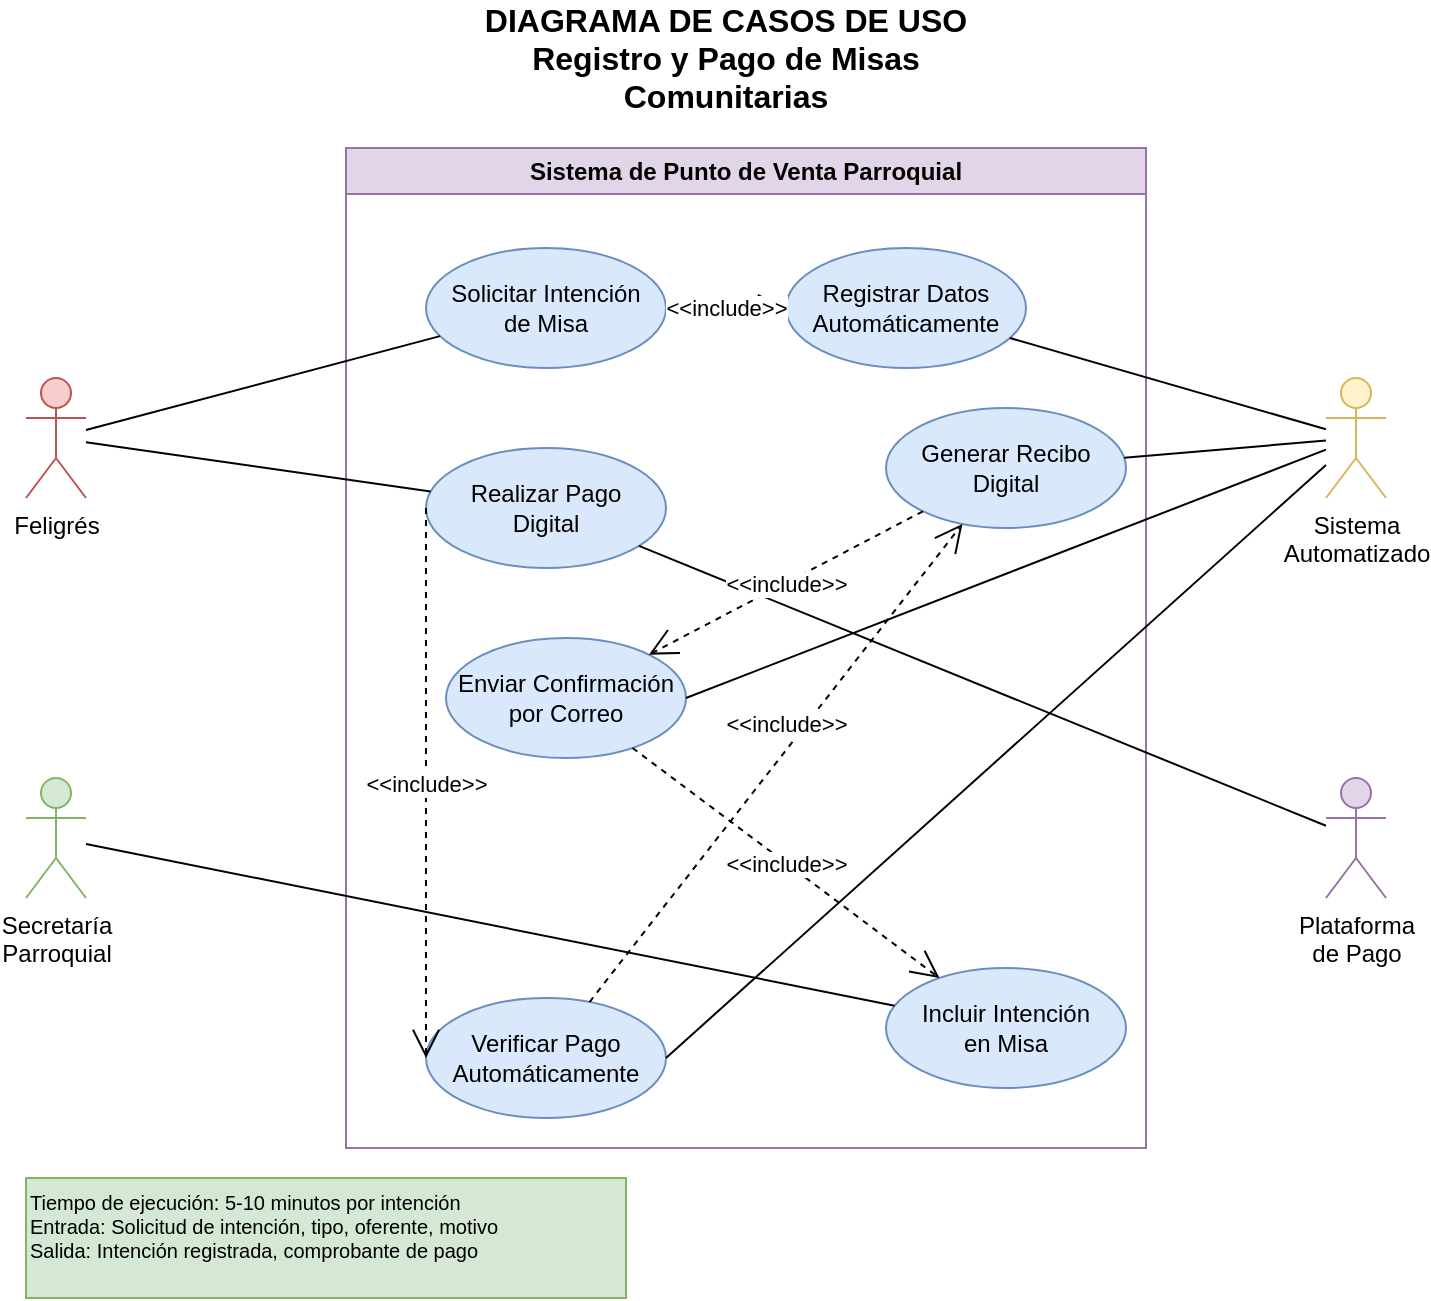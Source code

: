 <mxfile version="27.1.6">
  <diagram id="MkeFDCpHVcl3Wo9Jf_AH" name="Página-1">
    <mxGraphModel dx="1111" dy="473" grid="1" gridSize="10" guides="1" tooltips="1" connect="1" arrows="1" fold="1" page="1" pageScale="1" pageWidth="827" pageHeight="1169" math="0" shadow="0">
      <root>
        <mxCell id="0" />
        <mxCell id="1" parent="0" />
        <mxCell id="2" value="Sistema de Punto de Venta Parroquial" style="swimlane;whiteSpace=wrap;html=1;fillColor=#e1d5e7;strokeColor=#9673a6;" parent="1" vertex="1">
          <mxGeometry x="210" y="85" width="400" height="500" as="geometry" />
        </mxCell>
        <mxCell id="3" value="Solicitar Intención&lt;br&gt;de Misa" style="ellipse;whiteSpace=wrap;html=1;fillColor=#dae8fc;strokeColor=#6c8ebf;" parent="2" vertex="1">
          <mxGeometry x="40" y="50" width="120" height="60" as="geometry" />
        </mxCell>
        <mxCell id="4" value="Registrar Datos&lt;br&gt;Automáticamente" style="ellipse;whiteSpace=wrap;html=1;fillColor=#dae8fc;strokeColor=#6c8ebf;" parent="2" vertex="1">
          <mxGeometry x="220" y="50" width="120" height="60" as="geometry" />
        </mxCell>
        <mxCell id="5" value="Realizar Pago&lt;br&gt;Digital" style="ellipse;whiteSpace=wrap;html=1;fillColor=#dae8fc;strokeColor=#6c8ebf;" parent="2" vertex="1">
          <mxGeometry x="40" y="150" width="120" height="60" as="geometry" />
        </mxCell>
        <mxCell id="6" value="Generar Recibo&lt;br&gt;Digital" style="ellipse;whiteSpace=wrap;html=1;fillColor=#dae8fc;strokeColor=#6c8ebf;" parent="2" vertex="1">
          <mxGeometry x="270" y="130" width="120" height="60" as="geometry" />
        </mxCell>
        <mxCell id="7" value="Enviar Confirmación&lt;br&gt;por Correo" style="ellipse;whiteSpace=wrap;html=1;fillColor=#dae8fc;strokeColor=#6c8ebf;" parent="2" vertex="1">
          <mxGeometry x="50" y="245" width="120" height="60" as="geometry" />
        </mxCell>
        <mxCell id="8" value="Verificar Pago&lt;br&gt;Automáticamente" style="ellipse;whiteSpace=wrap;html=1;fillColor=#dae8fc;strokeColor=#6c8ebf;" parent="2" vertex="1">
          <mxGeometry x="40" y="425" width="120" height="60" as="geometry" />
        </mxCell>
        <mxCell id="9" value="Incluir Intención&lt;br&gt;en Misa" style="ellipse;whiteSpace=wrap;html=1;fillColor=#dae8fc;strokeColor=#6c8ebf;" parent="2" vertex="1">
          <mxGeometry x="270" y="410" width="120" height="60" as="geometry" />
        </mxCell>
        <mxCell id="10" value="Feligrés" style="shape=umlActor;verticalLabelPosition=bottom;verticalAlign=top;html=1;outlineConnect=0;fillColor=#f8cecc;strokeColor=#b85450;" parent="1" vertex="1">
          <mxGeometry x="50" y="200" width="30" height="60" as="geometry" />
        </mxCell>
        <mxCell id="11" value="Sistema&lt;br&gt;Automatizado" style="shape=umlActor;verticalLabelPosition=bottom;verticalAlign=top;html=1;outlineConnect=0;fillColor=#fff2cc;strokeColor=#d6b656;" parent="1" vertex="1">
          <mxGeometry x="700" y="200" width="30" height="60" as="geometry" />
        </mxCell>
        <mxCell id="12" value="Secretaría&lt;br&gt;Parroquial" style="shape=umlActor;verticalLabelPosition=bottom;verticalAlign=top;html=1;outlineConnect=0;fillColor=#d5e8d4;strokeColor=#82b366;" parent="1" vertex="1">
          <mxGeometry x="50" y="400" width="30" height="60" as="geometry" />
        </mxCell>
        <mxCell id="13" value="Plataforma&lt;br&gt;de Pago" style="shape=umlActor;verticalLabelPosition=bottom;verticalAlign=top;html=1;outlineConnect=0;fillColor=#e1d5e7;strokeColor=#9673a6;" parent="1" vertex="1">
          <mxGeometry x="700" y="400" width="30" height="60" as="geometry" />
        </mxCell>
        <mxCell id="14" value="" style="endArrow=none;html=1;rounded=0;" parent="1" source="10" target="3" edge="1">
          <mxGeometry width="50" height="50" relative="1" as="geometry">
            <mxPoint x="390" y="340" as="sourcePoint" />
            <mxPoint x="440" y="290" as="targetPoint" />
          </mxGeometry>
        </mxCell>
        <mxCell id="15" value="" style="endArrow=none;html=1;rounded=0;" parent="1" source="10" target="5" edge="1">
          <mxGeometry width="50" height="50" relative="1" as="geometry">
            <mxPoint x="390" y="340" as="sourcePoint" />
            <mxPoint x="440" y="290" as="targetPoint" />
          </mxGeometry>
        </mxCell>
        <mxCell id="16" value="" style="endArrow=none;html=1;rounded=0;" parent="1" source="11" target="4" edge="1">
          <mxGeometry width="50" height="50" relative="1" as="geometry">
            <mxPoint x="390" y="340" as="sourcePoint" />
            <mxPoint x="440" y="290" as="targetPoint" />
          </mxGeometry>
        </mxCell>
        <mxCell id="17" value="" style="endArrow=none;html=1;rounded=0;" parent="1" source="11" target="6" edge="1">
          <mxGeometry width="50" height="50" relative="1" as="geometry">
            <mxPoint x="390" y="340" as="sourcePoint" />
            <mxPoint x="440" y="290" as="targetPoint" />
          </mxGeometry>
        </mxCell>
        <mxCell id="18" value="" style="endArrow=none;html=1;rounded=0;entryX=1;entryY=0.5;entryDx=0;entryDy=0;" parent="1" source="11" target="7" edge="1">
          <mxGeometry width="50" height="50" relative="1" as="geometry">
            <mxPoint x="390" y="340" as="sourcePoint" />
            <mxPoint x="440" y="290" as="targetPoint" />
          </mxGeometry>
        </mxCell>
        <mxCell id="19" value="" style="endArrow=none;html=1;rounded=0;entryX=1;entryY=0.5;entryDx=0;entryDy=0;" parent="1" source="11" target="8" edge="1">
          <mxGeometry width="50" height="50" relative="1" as="geometry">
            <mxPoint x="390" y="340" as="sourcePoint" />
            <mxPoint x="440" y="290" as="targetPoint" />
          </mxGeometry>
        </mxCell>
        <mxCell id="20" value="" style="endArrow=none;html=1;rounded=0;" parent="1" source="12" target="9" edge="1">
          <mxGeometry width="50" height="50" relative="1" as="geometry">
            <mxPoint x="390" y="340" as="sourcePoint" />
            <mxPoint x="440" y="290" as="targetPoint" />
          </mxGeometry>
        </mxCell>
        <mxCell id="21" value="" style="endArrow=none;html=1;rounded=0;" parent="1" source="13" target="5" edge="1">
          <mxGeometry width="50" height="50" relative="1" as="geometry">
            <mxPoint x="390" y="340" as="sourcePoint" />
            <mxPoint x="440" y="290" as="targetPoint" />
          </mxGeometry>
        </mxCell>
        <mxCell id="22" value="&amp;lt;&amp;lt;include&amp;gt;&amp;gt;" style="endArrow=open;endSize=12;dashed=1;html=1;rounded=0;" parent="1" source="3" target="4" edge="1">
          <mxGeometry width="160" relative="1" as="geometry">
            <mxPoint x="390" y="340" as="sourcePoint" />
            <mxPoint x="550" y="340" as="targetPoint" />
          </mxGeometry>
        </mxCell>
        <mxCell id="23" value="&amp;lt;&amp;lt;include&amp;gt;&amp;gt;" style="endArrow=open;endSize=12;dashed=1;html=1;rounded=0;exitX=0;exitY=0.5;exitDx=0;exitDy=0;entryX=0;entryY=0.5;entryDx=0;entryDy=0;" parent="1" source="5" target="8" edge="1">
          <mxGeometry width="160" relative="1" as="geometry">
            <mxPoint x="390" y="340" as="sourcePoint" />
            <mxPoint x="550" y="340" as="targetPoint" />
          </mxGeometry>
        </mxCell>
        <mxCell id="24" value="&amp;lt;&amp;lt;include&amp;gt;&amp;gt;" style="endArrow=open;endSize=12;dashed=1;html=1;rounded=0;" parent="1" source="8" target="6" edge="1">
          <mxGeometry x="0.12" y="8" width="160" relative="1" as="geometry">
            <mxPoint x="390" y="340" as="sourcePoint" />
            <mxPoint x="550" y="340" as="targetPoint" />
            <mxPoint as="offset" />
          </mxGeometry>
        </mxCell>
        <mxCell id="25" value="&amp;lt;&amp;lt;include&amp;gt;&amp;gt;" style="endArrow=open;endSize=12;dashed=1;html=1;rounded=0;" parent="1" source="6" target="7" edge="1">
          <mxGeometry width="160" relative="1" as="geometry">
            <mxPoint x="390" y="340" as="sourcePoint" />
            <mxPoint x="550" y="340" as="targetPoint" />
          </mxGeometry>
        </mxCell>
        <mxCell id="26" value="&amp;lt;&amp;lt;include&amp;gt;&amp;gt;" style="endArrow=open;endSize=12;dashed=1;html=1;rounded=0;" parent="1" source="7" target="9" edge="1">
          <mxGeometry width="160" relative="1" as="geometry">
            <mxPoint x="390" y="340" as="sourcePoint" />
            <mxPoint x="550" y="340" as="targetPoint" />
          </mxGeometry>
        </mxCell>
        <mxCell id="27" value="DIAGRAMA DE CASOS DE USO&lt;br&gt;Registro y Pago de Misas Comunitarias" style="text;html=1;strokeColor=none;fillColor=none;align=center;verticalAlign=middle;whiteSpace=wrap;rounded=0;fontSize=16;fontStyle=1" parent="1" vertex="1">
          <mxGeometry x="250" y="20" width="300" height="40" as="geometry" />
        </mxCell>
        <mxCell id="28" value="Tiempo de ejecución: 5-10 minutos por intención&lt;br&gt;Entrada: Solicitud de intención, tipo, oferente, motivo&lt;br&gt;Salida: Intención registrada, comprobante de pago" style="text;html=1;strokeColor=#82b366;fillColor=#d5e8d4;align=left;verticalAlign=top;whiteSpace=wrap;rounded=0;fontSize=10;" parent="1" vertex="1">
          <mxGeometry x="50" y="600" width="300" height="60" as="geometry" />
        </mxCell>
      </root>
    </mxGraphModel>
  </diagram>
</mxfile>
